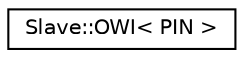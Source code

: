 digraph "Graphical Class Hierarchy"
{
  edge [fontname="Helvetica",fontsize="10",labelfontname="Helvetica",labelfontsize="10"];
  node [fontname="Helvetica",fontsize="10",shape=record];
  rankdir="LR";
  Node1 [label="Slave::OWI\< PIN \>",height=0.2,width=0.4,color="black", fillcolor="white", style="filled",URL="$de/dad/classSlave_1_1OWI.html"];
}
